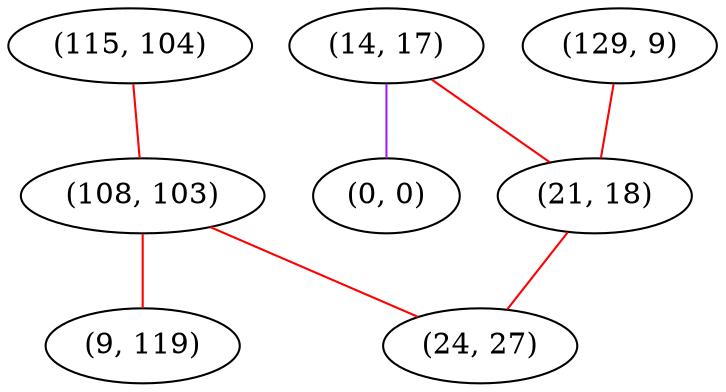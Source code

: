 graph "" {
"(115, 104)";
"(14, 17)";
"(0, 0)";
"(108, 103)";
"(9, 119)";
"(129, 9)";
"(21, 18)";
"(24, 27)";
"(115, 104)" -- "(108, 103)"  [color=red, key=0, weight=1];
"(14, 17)" -- "(0, 0)"  [color=purple, key=0, weight=4];
"(14, 17)" -- "(21, 18)"  [color=red, key=0, weight=1];
"(108, 103)" -- "(24, 27)"  [color=red, key=0, weight=1];
"(108, 103)" -- "(9, 119)"  [color=red, key=0, weight=1];
"(129, 9)" -- "(21, 18)"  [color=red, key=0, weight=1];
"(21, 18)" -- "(24, 27)"  [color=red, key=0, weight=1];
}
